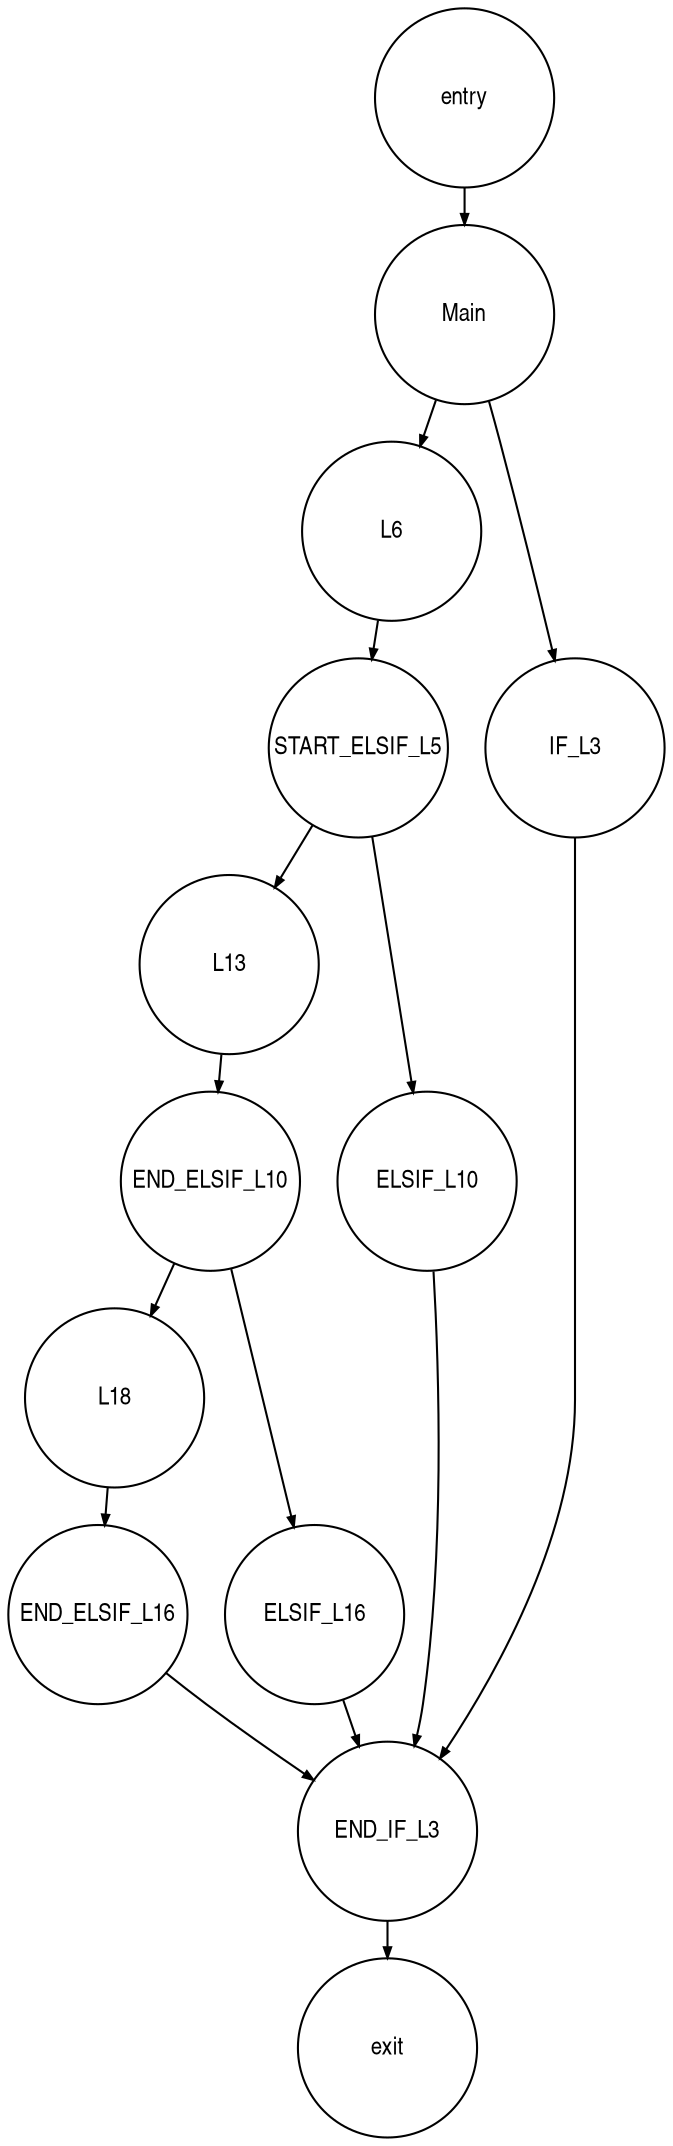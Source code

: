 digraph G {
  ranksep=.25;
  edge [arrowsize=.5]
  node [shape=circle, fontname="ArialNarrow",
        fontsize=12, fixedsize=true, height=1.2];
  entry; Main; L6; IF_L3; START_ELSIF_L5; L13; ELSIF_L10; END_ELSIF_L10; L18; ELSIF_L16; END_ELSIF_L16; END_IF_L3; exit; 
  entry -> Main;
  Main -> L6;
  Main -> IF_L3;
  L6 -> START_ELSIF_L5;
  IF_L3 -> END_IF_L3;
  START_ELSIF_L5 -> L13;
  START_ELSIF_L5 -> ELSIF_L10;
  L13 -> END_ELSIF_L10;
  ELSIF_L10 -> END_IF_L3;
  END_ELSIF_L10 -> L18;
  END_ELSIF_L10 -> ELSIF_L16;
  L18 -> END_ELSIF_L16;
  ELSIF_L16 -> END_IF_L3;
  END_ELSIF_L16 -> END_IF_L3;
  END_IF_L3 -> exit;
}
